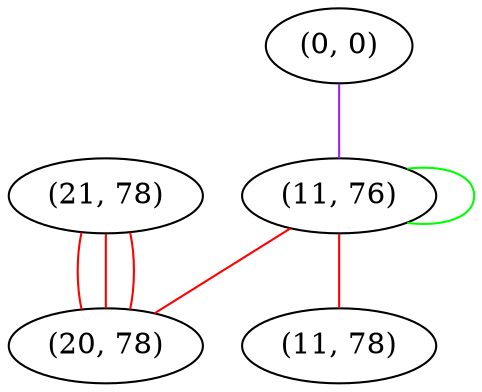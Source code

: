 graph "" {
"(21, 78)";
"(0, 0)";
"(11, 76)";
"(20, 78)";
"(11, 78)";
"(21, 78)" -- "(20, 78)"  [color=red, key=0, weight=1];
"(21, 78)" -- "(20, 78)"  [color=red, key=1, weight=1];
"(21, 78)" -- "(20, 78)"  [color=red, key=2, weight=1];
"(0, 0)" -- "(11, 76)"  [color=purple, key=0, weight=4];
"(11, 76)" -- "(11, 76)"  [color=green, key=0, weight=2];
"(11, 76)" -- "(20, 78)"  [color=red, key=0, weight=1];
"(11, 76)" -- "(11, 78)"  [color=red, key=0, weight=1];
}
